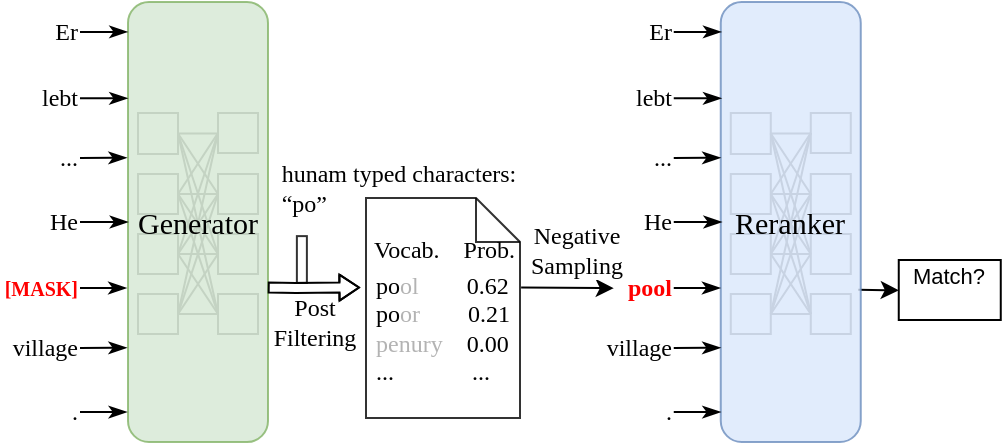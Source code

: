 <mxfile version="20.4.0" type="github">
  <diagram id="rNxQQd6KuYC7TdcuVkW6" name="第 1 页">
    <mxGraphModel dx="1738" dy="-666" grid="1" gridSize="10" guides="1" tooltips="1" connect="1" arrows="1" fold="1" page="1" pageScale="1" pageWidth="827" pageHeight="1169" math="0" shadow="0">
      <root>
        <mxCell id="0" />
        <mxCell id="1" parent="0" />
        <mxCell id="X0FTAVsm6D2ivHKO1e4E-286" value="" style="html=1;verticalLabelPosition=bottom;align=center;labelBackgroundColor=#ffffff;verticalAlign=top;strokeWidth=1;strokeColor=#000000;shadow=0;dashed=0;shape=mxgraph.ios7.icons.document;labelBorderColor=none;fontFamily=Times New Roman;fontSize=12;fontColor=#000000;fillColor=none;opacity=80;" parent="1" vertex="1">
          <mxGeometry x="-638" y="1269" width="77" height="110" as="geometry" />
        </mxCell>
        <mxCell id="X0FTAVsm6D2ivHKO1e4E-35" value="&lt;font style=&quot;font-size: 11px;&quot;&gt;Match?&lt;br&gt;&amp;nbsp;&lt;/font&gt;" style="rounded=0;whiteSpace=wrap;html=1;align=center;verticalAlign=middle;fontSize=1;" parent="1" vertex="1">
          <mxGeometry x="-371.62" y="1300" width="51" height="30" as="geometry" />
        </mxCell>
        <mxCell id="X0FTAVsm6D2ivHKO1e4E-36" value="" style="endArrow=classic;html=1;rounded=0;fontFamily=Times New Roman;fontSize=2;exitX=1;exitY=0.5;exitDx=0;exitDy=0;entryX=0.003;entryY=0.638;entryDx=0;entryDy=0;entryPerimeter=0;" parent="1" edge="1">
          <mxGeometry width="50" height="50" relative="1" as="geometry">
            <mxPoint x="-391.86" y="1314.82" as="sourcePoint" />
            <mxPoint x="-371.62" y="1315.18" as="targetPoint" />
            <Array as="points">
              <mxPoint x="-391.86" y="1315" />
            </Array>
          </mxGeometry>
        </mxCell>
        <mxCell id="X0FTAVsm6D2ivHKO1e4E-51" value="hunam typed characters:&lt;br style=&quot;font-size: 12px;&quot;&gt;&lt;div style=&quot;text-align: left; font-size: 12px;&quot;&gt;&lt;span style=&quot;background-color: initial; font-size: 12px;&quot;&gt;“po”&lt;/span&gt;&lt;/div&gt;" style="text;html=1;align=center;verticalAlign=middle;resizable=0;points=[];autosize=1;strokeColor=none;fillColor=none;fontSize=12;fontFamily=Times New Roman;" parent="1" vertex="1">
          <mxGeometry x="-692" y="1244" width="140" height="40" as="geometry" />
        </mxCell>
        <mxCell id="X0FTAVsm6D2ivHKO1e4E-173" value="" style="group" parent="1" vertex="1" connectable="0">
          <mxGeometry x="-757" y="1171" width="75" height="220" as="geometry" />
        </mxCell>
        <mxCell id="X0FTAVsm6D2ivHKO1e4E-169" value="" style="group" parent="X0FTAVsm6D2ivHKO1e4E-173" vertex="1" connectable="0">
          <mxGeometry x="5" y="55.5" width="70" height="150.5" as="geometry" />
        </mxCell>
        <mxCell id="X0FTAVsm6D2ivHKO1e4E-172" value="" style="group" parent="X0FTAVsm6D2ivHKO1e4E-169" vertex="1" connectable="0">
          <mxGeometry width="60" height="110.5" as="geometry" />
        </mxCell>
        <mxCell id="X0FTAVsm6D2ivHKO1e4E-148" value="" style="rounded=0;whiteSpace=wrap;html=1;fontFamily=Times New Roman;fontSize=2;strokeColor=#808080;" parent="X0FTAVsm6D2ivHKO1e4E-172" vertex="1">
          <mxGeometry width="20" height="20.5" as="geometry" />
        </mxCell>
        <mxCell id="X0FTAVsm6D2ivHKO1e4E-151" style="edgeStyle=none;rounded=0;orthogonalLoop=1;jettySize=auto;html=1;exitX=1;exitY=0.5;exitDx=0;exitDy=0;fontFamily=Times New Roman;fontSize=2;endArrow=none;endFill=0;strokeColor=#808080;" parent="X0FTAVsm6D2ivHKO1e4E-172" source="X0FTAVsm6D2ivHKO1e4E-153" edge="1">
          <mxGeometry relative="1" as="geometry">
            <mxPoint x="40" y="70.5" as="targetPoint" />
          </mxGeometry>
        </mxCell>
        <mxCell id="X0FTAVsm6D2ivHKO1e4E-153" value="" style="rounded=0;whiteSpace=wrap;html=1;fontFamily=Times New Roman;fontSize=2;strokeColor=#808080;" parent="X0FTAVsm6D2ivHKO1e4E-172" vertex="1">
          <mxGeometry y="30.5" width="20" height="20" as="geometry" />
        </mxCell>
        <mxCell id="X0FTAVsm6D2ivHKO1e4E-158" value="" style="rounded=0;whiteSpace=wrap;html=1;fontFamily=Times New Roman;fontSize=2;strokeColor=#808080;" parent="X0FTAVsm6D2ivHKO1e4E-172" vertex="1">
          <mxGeometry y="60.5" width="20" height="20" as="geometry" />
        </mxCell>
        <mxCell id="X0FTAVsm6D2ivHKO1e4E-163" value="" style="rounded=0;whiteSpace=wrap;html=1;fontFamily=Times New Roman;fontSize=2;strokeColor=#808080;" parent="X0FTAVsm6D2ivHKO1e4E-172" vertex="1">
          <mxGeometry y="90.5" width="20" height="20" as="geometry" />
        </mxCell>
        <mxCell id="X0FTAVsm6D2ivHKO1e4E-164" value="" style="rounded=0;whiteSpace=wrap;html=1;fontFamily=Times New Roman;fontSize=2;strokeColor=#808080;" parent="X0FTAVsm6D2ivHKO1e4E-172" vertex="1">
          <mxGeometry x="40" width="20" height="20" as="geometry" />
        </mxCell>
        <mxCell id="X0FTAVsm6D2ivHKO1e4E-144" style="edgeStyle=orthogonalEdgeStyle;rounded=0;orthogonalLoop=1;jettySize=auto;html=1;entryX=0;entryY=0.5;entryDx=0;entryDy=0;fontFamily=Times New Roman;fontSize=2;endArrow=none;endFill=0;strokeColor=#808080;" parent="X0FTAVsm6D2ivHKO1e4E-172" source="X0FTAVsm6D2ivHKO1e4E-148" target="X0FTAVsm6D2ivHKO1e4E-164" edge="1">
          <mxGeometry relative="1" as="geometry" />
        </mxCell>
        <mxCell id="X0FTAVsm6D2ivHKO1e4E-149" style="edgeStyle=none;rounded=0;orthogonalLoop=1;jettySize=auto;html=1;exitX=1;exitY=0.5;exitDx=0;exitDy=0;entryX=0;entryY=0.5;entryDx=0;entryDy=0;fontFamily=Times New Roman;fontSize=2;endArrow=none;endFill=0;strokeColor=#808080;" parent="X0FTAVsm6D2ivHKO1e4E-172" source="X0FTAVsm6D2ivHKO1e4E-153" target="X0FTAVsm6D2ivHKO1e4E-164" edge="1">
          <mxGeometry relative="1" as="geometry" />
        </mxCell>
        <mxCell id="X0FTAVsm6D2ivHKO1e4E-154" style="edgeStyle=none;rounded=0;orthogonalLoop=1;jettySize=auto;html=1;exitX=1;exitY=0.5;exitDx=0;exitDy=0;entryX=0;entryY=0.5;entryDx=0;entryDy=0;fontFamily=Times New Roman;fontSize=2;endArrow=none;endFill=0;strokeColor=#808080;" parent="X0FTAVsm6D2ivHKO1e4E-172" source="X0FTAVsm6D2ivHKO1e4E-158" target="X0FTAVsm6D2ivHKO1e4E-164" edge="1">
          <mxGeometry relative="1" as="geometry" />
        </mxCell>
        <mxCell id="X0FTAVsm6D2ivHKO1e4E-159" style="edgeStyle=none;rounded=0;orthogonalLoop=1;jettySize=auto;html=1;exitX=1;exitY=0.5;exitDx=0;exitDy=0;entryX=0;entryY=0.5;entryDx=0;entryDy=0;fontFamily=Times New Roman;fontSize=2;endArrow=none;endFill=0;strokeColor=#808080;" parent="X0FTAVsm6D2ivHKO1e4E-172" source="X0FTAVsm6D2ivHKO1e4E-163" target="X0FTAVsm6D2ivHKO1e4E-164" edge="1">
          <mxGeometry relative="1" as="geometry" />
        </mxCell>
        <mxCell id="X0FTAVsm6D2ivHKO1e4E-165" value="" style="rounded=0;whiteSpace=wrap;html=1;fontFamily=Times New Roman;fontSize=2;strokeColor=#808080;" parent="X0FTAVsm6D2ivHKO1e4E-172" vertex="1">
          <mxGeometry x="40" y="30.5" width="20" height="20" as="geometry" />
        </mxCell>
        <mxCell id="X0FTAVsm6D2ivHKO1e4E-145" style="edgeStyle=none;rounded=0;orthogonalLoop=1;jettySize=auto;html=1;entryX=0;entryY=0.5;entryDx=0;entryDy=0;fontFamily=Times New Roman;fontSize=2;endArrow=none;endFill=0;exitX=1;exitY=0.5;exitDx=0;exitDy=0;strokeColor=#808080;" parent="X0FTAVsm6D2ivHKO1e4E-172" source="X0FTAVsm6D2ivHKO1e4E-148" target="X0FTAVsm6D2ivHKO1e4E-165" edge="1">
          <mxGeometry relative="1" as="geometry" />
        </mxCell>
        <mxCell id="X0FTAVsm6D2ivHKO1e4E-150" style="edgeStyle=none;rounded=0;orthogonalLoop=1;jettySize=auto;html=1;exitX=1;exitY=0.5;exitDx=0;exitDy=0;entryX=0;entryY=0.5;entryDx=0;entryDy=0;fontFamily=Times New Roman;fontSize=2;endArrow=none;endFill=0;strokeColor=#808080;" parent="X0FTAVsm6D2ivHKO1e4E-172" source="X0FTAVsm6D2ivHKO1e4E-153" target="X0FTAVsm6D2ivHKO1e4E-165" edge="1">
          <mxGeometry relative="1" as="geometry" />
        </mxCell>
        <mxCell id="X0FTAVsm6D2ivHKO1e4E-155" style="edgeStyle=none;rounded=0;orthogonalLoop=1;jettySize=auto;html=1;exitX=1;exitY=0.5;exitDx=0;exitDy=0;entryX=0;entryY=0.5;entryDx=0;entryDy=0;fontFamily=Times New Roman;fontSize=2;endArrow=none;endFill=0;strokeColor=#808080;" parent="X0FTAVsm6D2ivHKO1e4E-172" source="X0FTAVsm6D2ivHKO1e4E-158" target="X0FTAVsm6D2ivHKO1e4E-165" edge="1">
          <mxGeometry relative="1" as="geometry" />
        </mxCell>
        <mxCell id="X0FTAVsm6D2ivHKO1e4E-160" style="edgeStyle=none;rounded=0;orthogonalLoop=1;jettySize=auto;html=1;exitX=1;exitY=0.5;exitDx=0;exitDy=0;entryX=0;entryY=0.5;entryDx=0;entryDy=0;fontFamily=Times New Roman;fontSize=2;endArrow=none;endFill=0;strokeColor=#808080;" parent="X0FTAVsm6D2ivHKO1e4E-172" source="X0FTAVsm6D2ivHKO1e4E-163" target="X0FTAVsm6D2ivHKO1e4E-165" edge="1">
          <mxGeometry relative="1" as="geometry" />
        </mxCell>
        <mxCell id="X0FTAVsm6D2ivHKO1e4E-166" value="" style="rounded=0;whiteSpace=wrap;html=1;fontFamily=Times New Roman;fontSize=2;strokeColor=#808080;" parent="X0FTAVsm6D2ivHKO1e4E-172" vertex="1">
          <mxGeometry x="40" y="60.5" width="20" height="20" as="geometry" />
        </mxCell>
        <mxCell id="X0FTAVsm6D2ivHKO1e4E-146" style="edgeStyle=none;rounded=0;orthogonalLoop=1;jettySize=auto;html=1;entryX=0;entryY=0.5;entryDx=0;entryDy=0;fontFamily=Times New Roman;fontSize=2;endArrow=none;endFill=0;exitX=1;exitY=0.5;exitDx=0;exitDy=0;strokeColor=#808080;" parent="X0FTAVsm6D2ivHKO1e4E-172" source="X0FTAVsm6D2ivHKO1e4E-148" target="X0FTAVsm6D2ivHKO1e4E-166" edge="1">
          <mxGeometry relative="1" as="geometry" />
        </mxCell>
        <mxCell id="X0FTAVsm6D2ivHKO1e4E-156" style="edgeStyle=none;rounded=0;orthogonalLoop=1;jettySize=auto;html=1;exitX=1;exitY=0.5;exitDx=0;exitDy=0;entryX=0;entryY=0.5;entryDx=0;entryDy=0;fontFamily=Times New Roman;fontSize=2;endArrow=none;endFill=0;strokeColor=#808080;" parent="X0FTAVsm6D2ivHKO1e4E-172" source="X0FTAVsm6D2ivHKO1e4E-158" target="X0FTAVsm6D2ivHKO1e4E-166" edge="1">
          <mxGeometry relative="1" as="geometry" />
        </mxCell>
        <mxCell id="X0FTAVsm6D2ivHKO1e4E-161" style="edgeStyle=none;rounded=0;orthogonalLoop=1;jettySize=auto;html=1;exitX=1;exitY=0.5;exitDx=0;exitDy=0;entryX=0;entryY=0.5;entryDx=0;entryDy=0;fontFamily=Times New Roman;fontSize=2;endArrow=none;endFill=0;strokeColor=#808080;" parent="X0FTAVsm6D2ivHKO1e4E-172" source="X0FTAVsm6D2ivHKO1e4E-163" target="X0FTAVsm6D2ivHKO1e4E-166" edge="1">
          <mxGeometry relative="1" as="geometry" />
        </mxCell>
        <mxCell id="X0FTAVsm6D2ivHKO1e4E-167" value="" style="rounded=0;whiteSpace=wrap;html=1;fontFamily=Times New Roman;fontSize=2;strokeColor=#808080;" parent="X0FTAVsm6D2ivHKO1e4E-172" vertex="1">
          <mxGeometry x="40" y="90.5" width="20" height="20" as="geometry" />
        </mxCell>
        <mxCell id="X0FTAVsm6D2ivHKO1e4E-147" style="edgeStyle=none;rounded=0;orthogonalLoop=1;jettySize=auto;html=1;entryX=0;entryY=0.5;entryDx=0;entryDy=0;fontFamily=Times New Roman;fontSize=2;endArrow=none;endFill=0;exitX=1;exitY=0.5;exitDx=0;exitDy=0;strokeColor=#808080;" parent="X0FTAVsm6D2ivHKO1e4E-172" source="X0FTAVsm6D2ivHKO1e4E-148" target="X0FTAVsm6D2ivHKO1e4E-167" edge="1">
          <mxGeometry relative="1" as="geometry" />
        </mxCell>
        <mxCell id="X0FTAVsm6D2ivHKO1e4E-152" style="edgeStyle=none;rounded=0;orthogonalLoop=1;jettySize=auto;html=1;exitX=1;exitY=0.5;exitDx=0;exitDy=0;entryX=0;entryY=0.5;entryDx=0;entryDy=0;fontFamily=Times New Roman;fontSize=2;endArrow=none;endFill=0;strokeColor=#808080;" parent="X0FTAVsm6D2ivHKO1e4E-172" source="X0FTAVsm6D2ivHKO1e4E-153" target="X0FTAVsm6D2ivHKO1e4E-167" edge="1">
          <mxGeometry relative="1" as="geometry" />
        </mxCell>
        <mxCell id="X0FTAVsm6D2ivHKO1e4E-157" style="edgeStyle=none;rounded=0;orthogonalLoop=1;jettySize=auto;html=1;exitX=1;exitY=0.5;exitDx=0;exitDy=0;entryX=0;entryY=0.5;entryDx=0;entryDy=0;fontFamily=Times New Roman;fontSize=2;endArrow=none;endFill=0;strokeColor=#808080;" parent="X0FTAVsm6D2ivHKO1e4E-172" source="X0FTAVsm6D2ivHKO1e4E-158" target="X0FTAVsm6D2ivHKO1e4E-167" edge="1">
          <mxGeometry relative="1" as="geometry" />
        </mxCell>
        <mxCell id="X0FTAVsm6D2ivHKO1e4E-162" style="edgeStyle=none;rounded=0;orthogonalLoop=1;jettySize=auto;html=1;exitX=1;exitY=0.5;exitDx=0;exitDy=0;entryX=0;entryY=0.5;entryDx=0;entryDy=0;fontFamily=Times New Roman;fontSize=2;endArrow=none;endFill=0;strokeColor=#808080;" parent="X0FTAVsm6D2ivHKO1e4E-172" source="X0FTAVsm6D2ivHKO1e4E-163" target="X0FTAVsm6D2ivHKO1e4E-167" edge="1">
          <mxGeometry relative="1" as="geometry" />
        </mxCell>
        <mxCell id="X0FTAVsm6D2ivHKO1e4E-168" style="edgeStyle=none;rounded=0;orthogonalLoop=1;jettySize=auto;html=1;entryX=1;entryY=0.5;entryDx=0;entryDy=0;fontFamily=Times New Roman;fontSize=2;endArrow=none;endFill=0;strokeColor=#808080;" parent="X0FTAVsm6D2ivHKO1e4E-172" source="X0FTAVsm6D2ivHKO1e4E-148" target="X0FTAVsm6D2ivHKO1e4E-148" edge="1">
          <mxGeometry relative="1" as="geometry" />
        </mxCell>
        <mxCell id="X0FTAVsm6D2ivHKO1e4E-170" value="Generator" style="rounded=1;whiteSpace=wrap;html=1;fontSize=15;fillColor=#d5e8d4;strokeColor=#82b366;strokeWidth=1;fillStyle=auto;fontFamily=Times New Roman;opacity=80;" parent="X0FTAVsm6D2ivHKO1e4E-173" vertex="1">
          <mxGeometry width="70" height="220" as="geometry" />
        </mxCell>
        <mxCell id="X0FTAVsm6D2ivHKO1e4E-174" value="" style="group" parent="1" vertex="1" connectable="0">
          <mxGeometry x="-460.62" y="1171" width="75" height="220" as="geometry" />
        </mxCell>
        <mxCell id="X0FTAVsm6D2ivHKO1e4E-175" value="" style="group" parent="X0FTAVsm6D2ivHKO1e4E-174" vertex="1" connectable="0">
          <mxGeometry x="5" y="55.5" width="70" height="150.5" as="geometry" />
        </mxCell>
        <mxCell id="X0FTAVsm6D2ivHKO1e4E-176" value="" style="group" parent="X0FTAVsm6D2ivHKO1e4E-175" vertex="1" connectable="0">
          <mxGeometry width="60" height="110.5" as="geometry" />
        </mxCell>
        <mxCell id="X0FTAVsm6D2ivHKO1e4E-177" value="" style="rounded=0;whiteSpace=wrap;html=1;fontFamily=Times New Roman;fontSize=2;strokeColor=#808080;" parent="X0FTAVsm6D2ivHKO1e4E-176" vertex="1">
          <mxGeometry width="20" height="20.5" as="geometry" />
        </mxCell>
        <mxCell id="X0FTAVsm6D2ivHKO1e4E-178" style="edgeStyle=none;rounded=0;orthogonalLoop=1;jettySize=auto;html=1;exitX=1;exitY=0.5;exitDx=0;exitDy=0;fontFamily=Times New Roman;fontSize=2;endArrow=none;endFill=0;strokeColor=#808080;" parent="X0FTAVsm6D2ivHKO1e4E-176" source="X0FTAVsm6D2ivHKO1e4E-179" edge="1">
          <mxGeometry relative="1" as="geometry">
            <mxPoint x="40" y="70.5" as="targetPoint" />
          </mxGeometry>
        </mxCell>
        <mxCell id="X0FTAVsm6D2ivHKO1e4E-179" value="" style="rounded=0;whiteSpace=wrap;html=1;fontFamily=Times New Roman;fontSize=2;strokeColor=#808080;" parent="X0FTAVsm6D2ivHKO1e4E-176" vertex="1">
          <mxGeometry y="30.5" width="20" height="20" as="geometry" />
        </mxCell>
        <mxCell id="X0FTAVsm6D2ivHKO1e4E-180" value="" style="rounded=0;whiteSpace=wrap;html=1;fontFamily=Times New Roman;fontSize=2;strokeColor=#808080;" parent="X0FTAVsm6D2ivHKO1e4E-176" vertex="1">
          <mxGeometry y="60.5" width="20" height="20" as="geometry" />
        </mxCell>
        <mxCell id="X0FTAVsm6D2ivHKO1e4E-181" value="" style="rounded=0;whiteSpace=wrap;html=1;fontFamily=Times New Roman;fontSize=2;strokeColor=#808080;" parent="X0FTAVsm6D2ivHKO1e4E-176" vertex="1">
          <mxGeometry y="90.5" width="20" height="20" as="geometry" />
        </mxCell>
        <mxCell id="X0FTAVsm6D2ivHKO1e4E-182" value="" style="rounded=0;whiteSpace=wrap;html=1;fontFamily=Times New Roman;fontSize=2;strokeColor=#808080;" parent="X0FTAVsm6D2ivHKO1e4E-176" vertex="1">
          <mxGeometry x="40" width="20" height="20" as="geometry" />
        </mxCell>
        <mxCell id="X0FTAVsm6D2ivHKO1e4E-183" style="edgeStyle=orthogonalEdgeStyle;rounded=0;orthogonalLoop=1;jettySize=auto;html=1;entryX=0;entryY=0.5;entryDx=0;entryDy=0;fontFamily=Times New Roman;fontSize=2;endArrow=none;endFill=0;strokeColor=#808080;" parent="X0FTAVsm6D2ivHKO1e4E-176" source="X0FTAVsm6D2ivHKO1e4E-177" target="X0FTAVsm6D2ivHKO1e4E-182" edge="1">
          <mxGeometry relative="1" as="geometry" />
        </mxCell>
        <mxCell id="X0FTAVsm6D2ivHKO1e4E-184" style="edgeStyle=none;rounded=0;orthogonalLoop=1;jettySize=auto;html=1;exitX=1;exitY=0.5;exitDx=0;exitDy=0;entryX=0;entryY=0.5;entryDx=0;entryDy=0;fontFamily=Times New Roman;fontSize=2;endArrow=none;endFill=0;strokeColor=#808080;" parent="X0FTAVsm6D2ivHKO1e4E-176" source="X0FTAVsm6D2ivHKO1e4E-179" target="X0FTAVsm6D2ivHKO1e4E-182" edge="1">
          <mxGeometry relative="1" as="geometry" />
        </mxCell>
        <mxCell id="X0FTAVsm6D2ivHKO1e4E-185" style="edgeStyle=none;rounded=0;orthogonalLoop=1;jettySize=auto;html=1;exitX=1;exitY=0.5;exitDx=0;exitDy=0;entryX=0;entryY=0.5;entryDx=0;entryDy=0;fontFamily=Times New Roman;fontSize=2;endArrow=none;endFill=0;strokeColor=#808080;" parent="X0FTAVsm6D2ivHKO1e4E-176" source="X0FTAVsm6D2ivHKO1e4E-180" target="X0FTAVsm6D2ivHKO1e4E-182" edge="1">
          <mxGeometry relative="1" as="geometry" />
        </mxCell>
        <mxCell id="X0FTAVsm6D2ivHKO1e4E-186" style="edgeStyle=none;rounded=0;orthogonalLoop=1;jettySize=auto;html=1;exitX=1;exitY=0.5;exitDx=0;exitDy=0;entryX=0;entryY=0.5;entryDx=0;entryDy=0;fontFamily=Times New Roman;fontSize=2;endArrow=none;endFill=0;strokeColor=#808080;" parent="X0FTAVsm6D2ivHKO1e4E-176" source="X0FTAVsm6D2ivHKO1e4E-181" target="X0FTAVsm6D2ivHKO1e4E-182" edge="1">
          <mxGeometry relative="1" as="geometry" />
        </mxCell>
        <mxCell id="X0FTAVsm6D2ivHKO1e4E-187" value="" style="rounded=0;whiteSpace=wrap;html=1;fontFamily=Times New Roman;fontSize=2;strokeColor=#808080;" parent="X0FTAVsm6D2ivHKO1e4E-176" vertex="1">
          <mxGeometry x="40" y="30.5" width="20" height="20" as="geometry" />
        </mxCell>
        <mxCell id="X0FTAVsm6D2ivHKO1e4E-188" style="edgeStyle=none;rounded=0;orthogonalLoop=1;jettySize=auto;html=1;entryX=0;entryY=0.5;entryDx=0;entryDy=0;fontFamily=Times New Roman;fontSize=2;endArrow=none;endFill=0;exitX=1;exitY=0.5;exitDx=0;exitDy=0;strokeColor=#808080;" parent="X0FTAVsm6D2ivHKO1e4E-176" source="X0FTAVsm6D2ivHKO1e4E-177" target="X0FTAVsm6D2ivHKO1e4E-187" edge="1">
          <mxGeometry relative="1" as="geometry" />
        </mxCell>
        <mxCell id="X0FTAVsm6D2ivHKO1e4E-189" style="edgeStyle=none;rounded=0;orthogonalLoop=1;jettySize=auto;html=1;exitX=1;exitY=0.5;exitDx=0;exitDy=0;entryX=0;entryY=0.5;entryDx=0;entryDy=0;fontFamily=Times New Roman;fontSize=2;endArrow=none;endFill=0;strokeColor=#808080;" parent="X0FTAVsm6D2ivHKO1e4E-176" source="X0FTAVsm6D2ivHKO1e4E-179" target="X0FTAVsm6D2ivHKO1e4E-187" edge="1">
          <mxGeometry relative="1" as="geometry" />
        </mxCell>
        <mxCell id="X0FTAVsm6D2ivHKO1e4E-190" style="edgeStyle=none;rounded=0;orthogonalLoop=1;jettySize=auto;html=1;exitX=1;exitY=0.5;exitDx=0;exitDy=0;entryX=0;entryY=0.5;entryDx=0;entryDy=0;fontFamily=Times New Roman;fontSize=2;endArrow=none;endFill=0;strokeColor=#808080;" parent="X0FTAVsm6D2ivHKO1e4E-176" source="X0FTAVsm6D2ivHKO1e4E-180" target="X0FTAVsm6D2ivHKO1e4E-187" edge="1">
          <mxGeometry relative="1" as="geometry" />
        </mxCell>
        <mxCell id="X0FTAVsm6D2ivHKO1e4E-191" style="edgeStyle=none;rounded=0;orthogonalLoop=1;jettySize=auto;html=1;exitX=1;exitY=0.5;exitDx=0;exitDy=0;entryX=0;entryY=0.5;entryDx=0;entryDy=0;fontFamily=Times New Roman;fontSize=2;endArrow=none;endFill=0;strokeColor=#808080;" parent="X0FTAVsm6D2ivHKO1e4E-176" source="X0FTAVsm6D2ivHKO1e4E-181" target="X0FTAVsm6D2ivHKO1e4E-187" edge="1">
          <mxGeometry relative="1" as="geometry" />
        </mxCell>
        <mxCell id="X0FTAVsm6D2ivHKO1e4E-192" value="" style="rounded=0;whiteSpace=wrap;html=1;fontFamily=Times New Roman;fontSize=2;strokeColor=#808080;" parent="X0FTAVsm6D2ivHKO1e4E-176" vertex="1">
          <mxGeometry x="40" y="60.5" width="20" height="20" as="geometry" />
        </mxCell>
        <mxCell id="X0FTAVsm6D2ivHKO1e4E-193" style="edgeStyle=none;rounded=0;orthogonalLoop=1;jettySize=auto;html=1;entryX=0;entryY=0.5;entryDx=0;entryDy=0;fontFamily=Times New Roman;fontSize=2;endArrow=none;endFill=0;exitX=1;exitY=0.5;exitDx=0;exitDy=0;strokeColor=#808080;" parent="X0FTAVsm6D2ivHKO1e4E-176" source="X0FTAVsm6D2ivHKO1e4E-177" target="X0FTAVsm6D2ivHKO1e4E-192" edge="1">
          <mxGeometry relative="1" as="geometry" />
        </mxCell>
        <mxCell id="X0FTAVsm6D2ivHKO1e4E-194" style="edgeStyle=none;rounded=0;orthogonalLoop=1;jettySize=auto;html=1;exitX=1;exitY=0.5;exitDx=0;exitDy=0;entryX=0;entryY=0.5;entryDx=0;entryDy=0;fontFamily=Times New Roman;fontSize=2;endArrow=none;endFill=0;strokeColor=#808080;" parent="X0FTAVsm6D2ivHKO1e4E-176" source="X0FTAVsm6D2ivHKO1e4E-180" target="X0FTAVsm6D2ivHKO1e4E-192" edge="1">
          <mxGeometry relative="1" as="geometry" />
        </mxCell>
        <mxCell id="X0FTAVsm6D2ivHKO1e4E-195" style="edgeStyle=none;rounded=0;orthogonalLoop=1;jettySize=auto;html=1;exitX=1;exitY=0.5;exitDx=0;exitDy=0;entryX=0;entryY=0.5;entryDx=0;entryDy=0;fontFamily=Times New Roman;fontSize=2;endArrow=none;endFill=0;strokeColor=#808080;" parent="X0FTAVsm6D2ivHKO1e4E-176" source="X0FTAVsm6D2ivHKO1e4E-181" target="X0FTAVsm6D2ivHKO1e4E-192" edge="1">
          <mxGeometry relative="1" as="geometry" />
        </mxCell>
        <mxCell id="X0FTAVsm6D2ivHKO1e4E-196" value="" style="rounded=0;whiteSpace=wrap;html=1;fontFamily=Times New Roman;fontSize=2;strokeColor=#808080;" parent="X0FTAVsm6D2ivHKO1e4E-176" vertex="1">
          <mxGeometry x="40" y="90.5" width="20" height="20" as="geometry" />
        </mxCell>
        <mxCell id="X0FTAVsm6D2ivHKO1e4E-197" style="edgeStyle=none;rounded=0;orthogonalLoop=1;jettySize=auto;html=1;entryX=0;entryY=0.5;entryDx=0;entryDy=0;fontFamily=Times New Roman;fontSize=2;endArrow=none;endFill=0;exitX=1;exitY=0.5;exitDx=0;exitDy=0;strokeColor=#808080;" parent="X0FTAVsm6D2ivHKO1e4E-176" source="X0FTAVsm6D2ivHKO1e4E-177" target="X0FTAVsm6D2ivHKO1e4E-196" edge="1">
          <mxGeometry relative="1" as="geometry" />
        </mxCell>
        <mxCell id="X0FTAVsm6D2ivHKO1e4E-198" style="edgeStyle=none;rounded=0;orthogonalLoop=1;jettySize=auto;html=1;exitX=1;exitY=0.5;exitDx=0;exitDy=0;entryX=0;entryY=0.5;entryDx=0;entryDy=0;fontFamily=Times New Roman;fontSize=2;endArrow=none;endFill=0;strokeColor=#808080;" parent="X0FTAVsm6D2ivHKO1e4E-176" source="X0FTAVsm6D2ivHKO1e4E-179" target="X0FTAVsm6D2ivHKO1e4E-196" edge="1">
          <mxGeometry relative="1" as="geometry" />
        </mxCell>
        <mxCell id="X0FTAVsm6D2ivHKO1e4E-199" style="edgeStyle=none;rounded=0;orthogonalLoop=1;jettySize=auto;html=1;exitX=1;exitY=0.5;exitDx=0;exitDy=0;entryX=0;entryY=0.5;entryDx=0;entryDy=0;fontFamily=Times New Roman;fontSize=2;endArrow=none;endFill=0;strokeColor=#808080;" parent="X0FTAVsm6D2ivHKO1e4E-176" source="X0FTAVsm6D2ivHKO1e4E-180" target="X0FTAVsm6D2ivHKO1e4E-196" edge="1">
          <mxGeometry relative="1" as="geometry" />
        </mxCell>
        <mxCell id="X0FTAVsm6D2ivHKO1e4E-200" style="edgeStyle=none;rounded=0;orthogonalLoop=1;jettySize=auto;html=1;exitX=1;exitY=0.5;exitDx=0;exitDy=0;entryX=0;entryY=0.5;entryDx=0;entryDy=0;fontFamily=Times New Roman;fontSize=2;endArrow=none;endFill=0;strokeColor=#808080;" parent="X0FTAVsm6D2ivHKO1e4E-176" source="X0FTAVsm6D2ivHKO1e4E-181" target="X0FTAVsm6D2ivHKO1e4E-196" edge="1">
          <mxGeometry relative="1" as="geometry" />
        </mxCell>
        <mxCell id="X0FTAVsm6D2ivHKO1e4E-201" style="edgeStyle=none;rounded=0;orthogonalLoop=1;jettySize=auto;html=1;entryX=1;entryY=0.5;entryDx=0;entryDy=0;fontFamily=Times New Roman;fontSize=2;endArrow=none;endFill=0;strokeColor=#808080;" parent="X0FTAVsm6D2ivHKO1e4E-176" source="X0FTAVsm6D2ivHKO1e4E-177" target="X0FTAVsm6D2ivHKO1e4E-177" edge="1">
          <mxGeometry relative="1" as="geometry" />
        </mxCell>
        <mxCell id="X0FTAVsm6D2ivHKO1e4E-202" value="Reranker" style="rounded=1;whiteSpace=wrap;html=1;fontSize=15;fillColor=#dae8fc;strokeColor=#6c8ebf;strokeWidth=1;fillStyle=auto;fontFamily=Times New Roman;opacity=80;" parent="X0FTAVsm6D2ivHKO1e4E-174" vertex="1">
          <mxGeometry width="70" height="220" as="geometry" />
        </mxCell>
        <mxCell id="X0FTAVsm6D2ivHKO1e4E-211" style="edgeStyle=none;rounded=0;orthogonalLoop=1;jettySize=auto;html=1;entryX=-0.003;entryY=0.068;entryDx=0;entryDy=0;entryPerimeter=0;strokeColor=#000000;fontFamily=Times New Roman;fontSize=2;endArrow=classicThin;endFill=1;" parent="1" source="X0FTAVsm6D2ivHKO1e4E-203" target="X0FTAVsm6D2ivHKO1e4E-170" edge="1">
          <mxGeometry relative="1" as="geometry" />
        </mxCell>
        <mxCell id="X0FTAVsm6D2ivHKO1e4E-203" value="Er" style="text;html=1;align=right;verticalAlign=middle;resizable=0;points=[];autosize=1;strokeColor=none;fillColor=none;fontSize=12;fontFamily=Times New Roman;" parent="1" vertex="1">
          <mxGeometry x="-811" y="1171" width="30" height="30" as="geometry" />
        </mxCell>
        <mxCell id="X0FTAVsm6D2ivHKO1e4E-212" style="edgeStyle=none;rounded=0;orthogonalLoop=1;jettySize=auto;html=1;entryX=-0.003;entryY=0.219;entryDx=0;entryDy=0;entryPerimeter=0;strokeColor=#000000;fontFamily=Times New Roman;fontSize=2;endArrow=classicThin;endFill=1;" parent="1" source="X0FTAVsm6D2ivHKO1e4E-204" target="X0FTAVsm6D2ivHKO1e4E-170" edge="1">
          <mxGeometry relative="1" as="geometry" />
        </mxCell>
        <mxCell id="X0FTAVsm6D2ivHKO1e4E-204" value="lebt" style="text;html=1;align=right;verticalAlign=middle;resizable=0;points=[];autosize=1;strokeColor=none;fillColor=none;fontSize=12;fontFamily=Times New Roman;" parent="1" vertex="1">
          <mxGeometry x="-821" y="1204" width="40" height="30" as="geometry" />
        </mxCell>
        <mxCell id="X0FTAVsm6D2ivHKO1e4E-213" style="edgeStyle=none;rounded=0;orthogonalLoop=1;jettySize=auto;html=1;entryX=-0.009;entryY=0.354;entryDx=0;entryDy=0;entryPerimeter=0;strokeColor=#000000;fontFamily=Times New Roman;fontSize=2;endArrow=classicThin;endFill=1;" parent="1" source="X0FTAVsm6D2ivHKO1e4E-205" target="X0FTAVsm6D2ivHKO1e4E-170" edge="1">
          <mxGeometry relative="1" as="geometry" />
        </mxCell>
        <mxCell id="X0FTAVsm6D2ivHKO1e4E-205" value="..." style="text;html=1;align=right;verticalAlign=middle;resizable=0;points=[];autosize=1;strokeColor=none;fillColor=none;fontSize=12;fontFamily=Times New Roman;" parent="1" vertex="1">
          <mxGeometry x="-811" y="1234" width="30" height="30" as="geometry" />
        </mxCell>
        <mxCell id="X0FTAVsm6D2ivHKO1e4E-214" style="edgeStyle=none;rounded=0;orthogonalLoop=1;jettySize=auto;html=1;entryX=0;entryY=0.5;entryDx=0;entryDy=0;strokeColor=#000000;fontFamily=Times New Roman;fontSize=2;endArrow=classicThin;endFill=1;" parent="1" source="X0FTAVsm6D2ivHKO1e4E-206" target="X0FTAVsm6D2ivHKO1e4E-170" edge="1">
          <mxGeometry relative="1" as="geometry" />
        </mxCell>
        <mxCell id="X0FTAVsm6D2ivHKO1e4E-206" value="He" style="text;html=1;align=right;verticalAlign=middle;resizable=0;points=[];autosize=1;strokeColor=none;fillColor=none;fontSize=12;fontFamily=Times New Roman;" parent="1" vertex="1">
          <mxGeometry x="-821" y="1266" width="40" height="30" as="geometry" />
        </mxCell>
        <mxCell id="X0FTAVsm6D2ivHKO1e4E-215" style="edgeStyle=none;rounded=0;orthogonalLoop=1;jettySize=auto;html=1;entryX=-0.011;entryY=0.65;entryDx=0;entryDy=0;entryPerimeter=0;strokeColor=#000000;fontFamily=Times New Roman;fontSize=2;endArrow=classicThin;endFill=1;" parent="1" source="X0FTAVsm6D2ivHKO1e4E-207" target="X0FTAVsm6D2ivHKO1e4E-170" edge="1">
          <mxGeometry relative="1" as="geometry" />
        </mxCell>
        <mxCell id="X0FTAVsm6D2ivHKO1e4E-207" value="&lt;font color=&quot;#ff0000&quot; style=&quot;font-size: 10px;&quot;&gt;&lt;b style=&quot;font-size: 10px;&quot;&gt;[MASK]&lt;/b&gt;&lt;/font&gt;" style="text;html=1;align=right;verticalAlign=middle;resizable=0;points=[];autosize=1;strokeColor=none;fillColor=none;fontSize=10;fontFamily=Times New Roman;spacingLeft=-25;" parent="1" vertex="1">
          <mxGeometry x="-821" y="1299" width="40" height="30" as="geometry" />
        </mxCell>
        <mxCell id="X0FTAVsm6D2ivHKO1e4E-216" style="edgeStyle=none;rounded=0;orthogonalLoop=1;jettySize=auto;html=1;entryX=-0.009;entryY=0.786;entryDx=0;entryDy=0;entryPerimeter=0;strokeColor=#000000;fontFamily=Times New Roman;fontSize=2;endArrow=classicThin;endFill=1;" parent="1" source="X0FTAVsm6D2ivHKO1e4E-208" target="X0FTAVsm6D2ivHKO1e4E-170" edge="1">
          <mxGeometry relative="1" as="geometry" />
        </mxCell>
        <mxCell id="X0FTAVsm6D2ivHKO1e4E-208" value="village" style="text;html=1;align=right;verticalAlign=middle;resizable=0;points=[];autosize=1;strokeColor=none;fillColor=none;fontSize=12;fontFamily=Times New Roman;spacingLeft=-10;" parent="1" vertex="1">
          <mxGeometry x="-821" y="1329" width="40" height="30" as="geometry" />
        </mxCell>
        <mxCell id="X0FTAVsm6D2ivHKO1e4E-217" style="edgeStyle=none;rounded=0;orthogonalLoop=1;jettySize=auto;html=1;entryX=-0.008;entryY=0.932;entryDx=0;entryDy=0;entryPerimeter=0;strokeColor=#000000;fontFamily=Times New Roman;fontSize=2;endArrow=classicThin;endFill=1;" parent="1" source="X0FTAVsm6D2ivHKO1e4E-209" target="X0FTAVsm6D2ivHKO1e4E-170" edge="1">
          <mxGeometry relative="1" as="geometry" />
        </mxCell>
        <mxCell id="X0FTAVsm6D2ivHKO1e4E-209" value="." style="text;html=1;align=right;verticalAlign=middle;resizable=0;points=[];autosize=1;strokeColor=none;fillColor=none;fontSize=12;fontFamily=Times New Roman;" parent="1" vertex="1">
          <mxGeometry x="-811" y="1361" width="30" height="30" as="geometry" />
        </mxCell>
        <mxCell id="X0FTAVsm6D2ivHKO1e4E-218" style="edgeStyle=none;rounded=0;orthogonalLoop=1;jettySize=auto;html=1;entryX=-0.003;entryY=0.068;entryDx=0;entryDy=0;entryPerimeter=0;strokeColor=#000000;fontFamily=Times New Roman;fontSize=2;endArrow=classicThin;endFill=1;" parent="1" source="X0FTAVsm6D2ivHKO1e4E-219" edge="1">
          <mxGeometry relative="1" as="geometry">
            <mxPoint x="-460.33" y="1185.96" as="targetPoint" />
          </mxGeometry>
        </mxCell>
        <mxCell id="X0FTAVsm6D2ivHKO1e4E-219" value="Er" style="text;html=1;align=right;verticalAlign=middle;resizable=0;points=[];autosize=1;strokeColor=none;fillColor=none;fontSize=12;fontFamily=Times New Roman;" parent="1" vertex="1">
          <mxGeometry x="-514.12" y="1171" width="30" height="30" as="geometry" />
        </mxCell>
        <mxCell id="X0FTAVsm6D2ivHKO1e4E-220" style="edgeStyle=none;rounded=0;orthogonalLoop=1;jettySize=auto;html=1;entryX=-0.003;entryY=0.219;entryDx=0;entryDy=0;entryPerimeter=0;strokeColor=#000000;fontFamily=Times New Roman;fontSize=2;endArrow=classicThin;endFill=1;" parent="1" source="X0FTAVsm6D2ivHKO1e4E-221" edge="1">
          <mxGeometry relative="1" as="geometry">
            <mxPoint x="-460.33" y="1219.18" as="targetPoint" />
          </mxGeometry>
        </mxCell>
        <mxCell id="X0FTAVsm6D2ivHKO1e4E-221" value="lebt" style="text;html=1;align=right;verticalAlign=middle;resizable=0;points=[];autosize=1;strokeColor=none;fillColor=none;fontSize=12;fontFamily=Times New Roman;" parent="1" vertex="1">
          <mxGeometry x="-524.12" y="1204" width="40" height="30" as="geometry" />
        </mxCell>
        <mxCell id="X0FTAVsm6D2ivHKO1e4E-222" style="edgeStyle=none;rounded=0;orthogonalLoop=1;jettySize=auto;html=1;entryX=-0.009;entryY=0.354;entryDx=0;entryDy=0;entryPerimeter=0;strokeColor=#000000;fontFamily=Times New Roman;fontSize=2;endArrow=classicThin;endFill=1;" parent="1" source="X0FTAVsm6D2ivHKO1e4E-223" edge="1">
          <mxGeometry relative="1" as="geometry">
            <mxPoint x="-460.75" y="1248.88" as="targetPoint" />
          </mxGeometry>
        </mxCell>
        <mxCell id="X0FTAVsm6D2ivHKO1e4E-223" value="..." style="text;html=1;align=right;verticalAlign=middle;resizable=0;points=[];autosize=1;strokeColor=none;fillColor=none;fontSize=12;fontFamily=Times New Roman;" parent="1" vertex="1">
          <mxGeometry x="-514.12" y="1234" width="30" height="30" as="geometry" />
        </mxCell>
        <mxCell id="X0FTAVsm6D2ivHKO1e4E-224" style="edgeStyle=none;rounded=0;orthogonalLoop=1;jettySize=auto;html=1;entryX=0;entryY=0.5;entryDx=0;entryDy=0;strokeColor=#000000;fontFamily=Times New Roman;fontSize=2;endArrow=classicThin;endFill=1;" parent="1" source="X0FTAVsm6D2ivHKO1e4E-225" edge="1">
          <mxGeometry relative="1" as="geometry">
            <mxPoint x="-460.12" y="1281" as="targetPoint" />
          </mxGeometry>
        </mxCell>
        <mxCell id="X0FTAVsm6D2ivHKO1e4E-225" value="He" style="text;html=1;align=right;verticalAlign=middle;resizable=0;points=[];autosize=1;strokeColor=none;fillColor=none;fontSize=12;fontFamily=Times New Roman;" parent="1" vertex="1">
          <mxGeometry x="-524.12" y="1266" width="40" height="30" as="geometry" />
        </mxCell>
        <mxCell id="X0FTAVsm6D2ivHKO1e4E-226" style="edgeStyle=none;rounded=0;orthogonalLoop=1;jettySize=auto;html=1;entryX=-0.011;entryY=0.65;entryDx=0;entryDy=0;entryPerimeter=0;strokeColor=#000000;fontFamily=Times New Roman;fontSize=2;endArrow=classicThin;endFill=1;" parent="1" source="X0FTAVsm6D2ivHKO1e4E-227" edge="1">
          <mxGeometry relative="1" as="geometry">
            <mxPoint x="-460.89" y="1314" as="targetPoint" />
          </mxGeometry>
        </mxCell>
        <mxCell id="X0FTAVsm6D2ivHKO1e4E-227" value="&lt;font color=&quot;#ff0000&quot; style=&quot;font-size: 12px;&quot;&gt;pool&lt;/font&gt;" style="text;html=1;align=right;verticalAlign=middle;resizable=0;points=[];autosize=1;strokeColor=none;fillColor=none;fontSize=12;fontFamily=Times New Roman;fontStyle=1" parent="1" vertex="1">
          <mxGeometry x="-534.12" y="1299" width="50" height="30" as="geometry" />
        </mxCell>
        <mxCell id="X0FTAVsm6D2ivHKO1e4E-228" style="edgeStyle=none;rounded=0;orthogonalLoop=1;jettySize=auto;html=1;entryX=-0.009;entryY=0.786;entryDx=0;entryDy=0;entryPerimeter=0;strokeColor=#000000;fontFamily=Times New Roman;fontSize=2;endArrow=classicThin;endFill=1;" parent="1" source="X0FTAVsm6D2ivHKO1e4E-229" edge="1">
          <mxGeometry relative="1" as="geometry">
            <mxPoint x="-460.75" y="1343.92" as="targetPoint" />
          </mxGeometry>
        </mxCell>
        <mxCell id="X0FTAVsm6D2ivHKO1e4E-229" value="village" style="text;html=1;align=right;verticalAlign=middle;resizable=0;points=[];autosize=1;strokeColor=none;fillColor=none;fontSize=12;fontFamily=Times New Roman;" parent="1" vertex="1">
          <mxGeometry x="-544.12" y="1329" width="60" height="30" as="geometry" />
        </mxCell>
        <mxCell id="X0FTAVsm6D2ivHKO1e4E-230" style="edgeStyle=none;rounded=0;orthogonalLoop=1;jettySize=auto;html=1;entryX=-0.008;entryY=0.932;entryDx=0;entryDy=0;entryPerimeter=0;strokeColor=#000000;fontFamily=Times New Roman;fontSize=2;endArrow=classicThin;endFill=1;" parent="1" source="X0FTAVsm6D2ivHKO1e4E-231" edge="1">
          <mxGeometry relative="1" as="geometry">
            <mxPoint x="-460.68" y="1376.04" as="targetPoint" />
          </mxGeometry>
        </mxCell>
        <mxCell id="X0FTAVsm6D2ivHKO1e4E-231" value="." style="text;html=1;align=right;verticalAlign=middle;resizable=0;points=[];autosize=1;strokeColor=none;fillColor=none;fontSize=12;fontFamily=Times New Roman;" parent="1" vertex="1">
          <mxGeometry x="-514.12" y="1361" width="30" height="30" as="geometry" />
        </mxCell>
        <mxCell id="X0FTAVsm6D2ivHKO1e4E-255" value="" style="shape=flexArrow;endArrow=classic;html=1;rounded=0;strokeColor=#000000;fontFamily=Times New Roman;fontSize=12;fontColor=#000000;width=5;endWidth=7.027;endSize=2.926;fillColor=none;exitX=0.998;exitY=0.649;exitDx=0;exitDy=0;exitPerimeter=0;entryX=0;entryY=0.635;entryDx=0;entryDy=0;entryPerimeter=0;" parent="1" source="X0FTAVsm6D2ivHKO1e4E-170" edge="1">
          <mxGeometry width="50" height="50" relative="1" as="geometry">
            <mxPoint x="-687.5" y="1314.04" as="sourcePoint" />
            <mxPoint x="-641" y="1313.748" as="targetPoint" />
            <Array as="points">
              <mxPoint x="-673" y="1313.94" />
            </Array>
          </mxGeometry>
        </mxCell>
        <mxCell id="X0FTAVsm6D2ivHKO1e4E-261" value="" style="endArrow=classic;html=1;rounded=0;strokeColor=#000000;fontFamily=Times New Roman;fontSize=12;fontColor=#000000;exitX=0.982;exitY=0.16;exitDx=0;exitDy=0;exitPerimeter=0;" parent="1" edge="1">
          <mxGeometry width="50" height="50" relative="1" as="geometry">
            <mxPoint x="-560.44" y="1313.78" as="sourcePoint" />
            <mxPoint x="-514.12" y="1314.106" as="targetPoint" />
          </mxGeometry>
        </mxCell>
        <mxCell id="X0FTAVsm6D2ivHKO1e4E-262" value="Negative&lt;br&gt;Sampling" style="edgeLabel;html=1;align=center;verticalAlign=middle;resizable=0;points=[];fontSize=12;fontFamily=Times New Roman;fontColor=#000000;" parent="X0FTAVsm6D2ivHKO1e4E-261" vertex="1" connectable="0">
          <mxGeometry x="-0.291" relative="1" as="geometry">
            <mxPoint x="11" y="-19" as="offset" />
          </mxGeometry>
        </mxCell>
        <mxCell id="X0FTAVsm6D2ivHKO1e4E-266" value="" style="rounded=0;whiteSpace=wrap;html=1;labelBorderColor=none;strokeColor=#000000;strokeWidth=1;fontFamily=Times New Roman;fontSize=12;fillColor=none;opacity=80;rotation=90;" parent="1" vertex="1">
          <mxGeometry x="-681.75" y="1297.25" width="23.38" height="5" as="geometry" />
        </mxCell>
        <mxCell id="X0FTAVsm6D2ivHKO1e4E-279" value="&lt;font color=&quot;#000000&quot;&gt;po&lt;/font&gt;&lt;font color=&quot;#b3b3b3&quot;&gt;ol&lt;/font&gt;&lt;font color=&quot;#000000&quot;&gt;&amp;nbsp; &amp;nbsp; &amp;nbsp; &amp;nbsp; 0.62&lt;br&gt;po&lt;/font&gt;&lt;font color=&quot;#b3b3b3&quot;&gt;or&lt;/font&gt;&lt;font color=&quot;#000000&quot;&gt;&amp;nbsp; &amp;nbsp; &amp;nbsp; &amp;nbsp; 0.21&lt;/font&gt;&lt;br&gt;&lt;font color=&quot;#b3b3b3&quot;&gt;penury&lt;/font&gt;&lt;font color=&quot;#000000&quot;&gt;&amp;nbsp; &amp;nbsp; 0.00&lt;br&gt;...&amp;nbsp; &amp;nbsp; &amp;nbsp; &amp;nbsp; &amp;nbsp; &amp;nbsp; &amp;nbsp;...&lt;br&gt;&lt;/font&gt;" style="rounded=0;whiteSpace=wrap;html=1;labelBorderColor=none;strokeColor=none;strokeWidth=1;fontFamily=Times New Roman;fontSize=12;fontColor=#FF0000;fillColor=none;opacity=80;align=left;" parent="1" vertex="1">
          <mxGeometry x="-635" y="1304.5" width="80" height="58" as="geometry" />
        </mxCell>
        <mxCell id="X0FTAVsm6D2ivHKO1e4E-280" value="Vocab.&amp;nbsp; &amp;nbsp; Prob." style="text;html=1;align=left;verticalAlign=middle;resizable=0;points=[];autosize=1;strokeColor=none;fillColor=none;fontSize=12;fontFamily=Times New Roman;fontColor=#000000;" parent="1" vertex="1">
          <mxGeometry x="-636" y="1279.5" width="90" height="30" as="geometry" />
        </mxCell>
        <mxCell id="Nf2qhVUPpaJzsyXt2UPL-1" value="Post&lt;br&gt;Filtering" style="text;html=1;align=center;verticalAlign=middle;resizable=0;points=[];autosize=1;strokeColor=none;fillColor=none;fontSize=12;fontFamily=Times New Roman;" parent="1" vertex="1">
          <mxGeometry x="-694" y="1311" width="60" height="40" as="geometry" />
        </mxCell>
      </root>
    </mxGraphModel>
  </diagram>
</mxfile>
